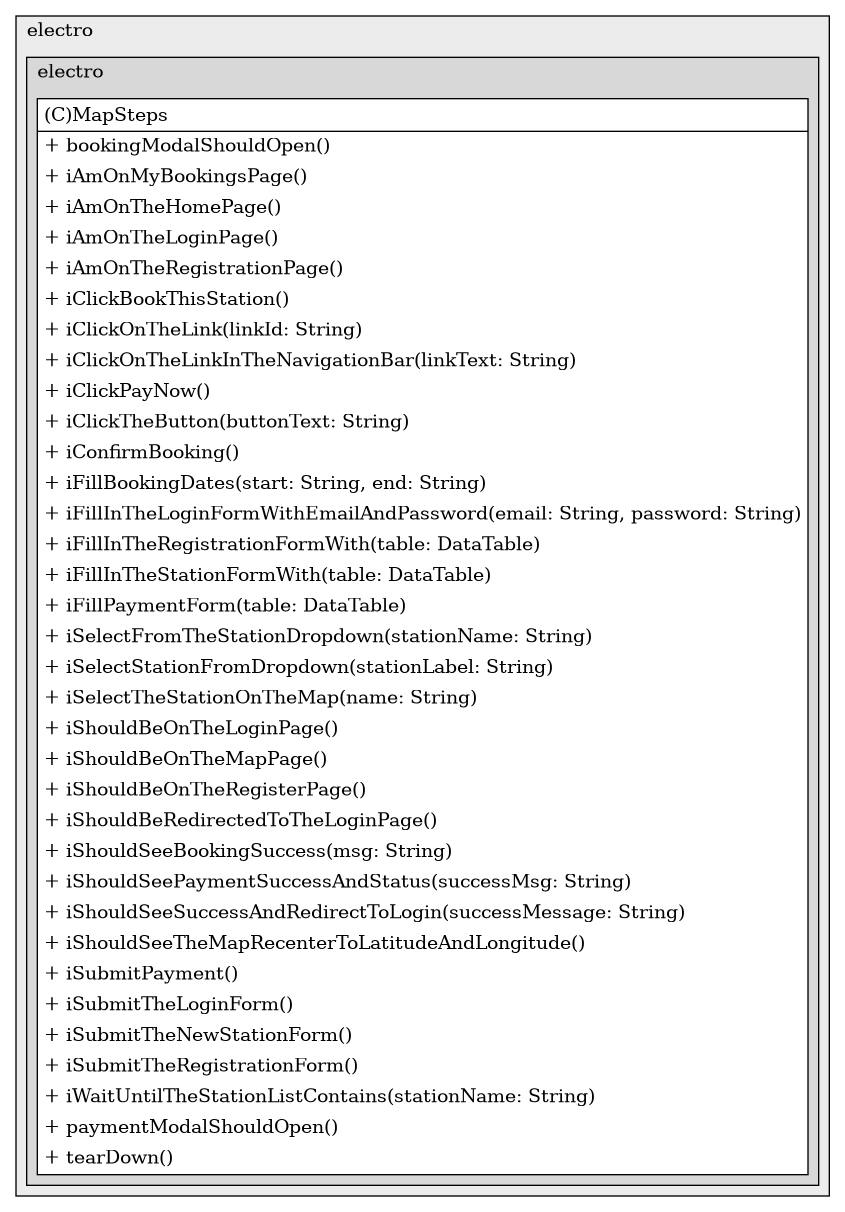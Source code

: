 @startuml

/' diagram meta data start
config=StructureConfiguration;
{
  "projectClassification": {
    "searchMode": "OpenProject", // OpenProject, AllProjects
    "includedProjects": "",
    "pathEndKeywords": "*.impl",
    "isClientPath": "",
    "isClientName": "",
    "isTestPath": "",
    "isTestName": "",
    "isMappingPath": "",
    "isMappingName": "",
    "isDataAccessPath": "",
    "isDataAccessName": "",
    "isDataStructurePath": "",
    "isDataStructureName": "",
    "isInterfaceStructuresPath": "",
    "isInterfaceStructuresName": "",
    "isEntryPointPath": "",
    "isEntryPointName": "",
    "treatFinalFieldsAsMandatory": false
  },
  "graphRestriction": {
    "classPackageExcludeFilter": "",
    "classPackageIncludeFilter": "",
    "classNameExcludeFilter": "",
    "classNameIncludeFilter": "",
    "methodNameExcludeFilter": "",
    "methodNameIncludeFilter": "",
    "removeByInheritance": "", // inheritance/annotation based filtering is done in a second step
    "removeByAnnotation": "",
    "removeByClassPackage": "", // cleanup the graph after inheritance/annotation based filtering is done
    "removeByClassName": "",
    "cutMappings": false,
    "cutEnum": true,
    "cutTests": true,
    "cutClient": true,
    "cutDataAccess": false,
    "cutInterfaceStructures": false,
    "cutDataStructures": false,
    "cutGetterAndSetter": true,
    "cutConstructors": true
  },
  "graphTraversal": {
    "forwardDepth": 3,
    "backwardDepth": 3,
    "classPackageExcludeFilter": "",
    "classPackageIncludeFilter": "",
    "classNameExcludeFilter": "",
    "classNameIncludeFilter": "",
    "methodNameExcludeFilter": "",
    "methodNameIncludeFilter": "",
    "hideMappings": false,
    "hideDataStructures": false,
    "hidePrivateMethods": true,
    "hideInterfaceCalls": true, // indirection: implementation -> interface (is hidden) -> implementation
    "onlyShowApplicationEntryPoints": false, // root node is included
    "useMethodCallsForStructureDiagram": "ForwardOnly" // ForwardOnly, BothDirections, No
  },
  "details": {
    "aggregation": "GroupByClass", // ByClass, GroupByClass, None
    "showClassGenericTypes": true,
    "showMethods": true,
    "showMethodParameterNames": true,
    "showMethodParameterTypes": true,
    "showMethodReturnType": true,
    "showPackageLevels": 2,
    "showDetailedClassStructure": true
  },
  "rootClass": "tqs.electro.electro.endToEnd.steps.MapSteps",
  "extensionCallbackMethod": "" // qualified.class.name#methodName - signature: public static String method(String)
}
diagram meta data end '/



digraph g {
    rankdir="TB"
    splines=polyline
    

'nodes 
subgraph cluster_1663120372 { 
   	label=electro
	labeljust=l
	fillcolor="#ececec"
	style=filled
   
   subgraph cluster_1579361238 { 
   	label=electro
	labeljust=l
	fillcolor="#d8d8d8"
	style=filled
   
   MapSteps1811192358[
	label=<<TABLE BORDER="1" CELLBORDER="0" CELLPADDING="4" CELLSPACING="0">
<TR><TD ALIGN="LEFT" >(C)MapSteps</TD></TR>
<HR/>
<TR><TD ALIGN="LEFT" >+ bookingModalShouldOpen()</TD></TR>
<TR><TD ALIGN="LEFT" >+ iAmOnMyBookingsPage()</TD></TR>
<TR><TD ALIGN="LEFT" >+ iAmOnTheHomePage()</TD></TR>
<TR><TD ALIGN="LEFT" >+ iAmOnTheLoginPage()</TD></TR>
<TR><TD ALIGN="LEFT" >+ iAmOnTheRegistrationPage()</TD></TR>
<TR><TD ALIGN="LEFT" >+ iClickBookThisStation()</TD></TR>
<TR><TD ALIGN="LEFT" >+ iClickOnTheLink(linkId: String)</TD></TR>
<TR><TD ALIGN="LEFT" >+ iClickOnTheLinkInTheNavigationBar(linkText: String)</TD></TR>
<TR><TD ALIGN="LEFT" >+ iClickPayNow()</TD></TR>
<TR><TD ALIGN="LEFT" >+ iClickTheButton(buttonText: String)</TD></TR>
<TR><TD ALIGN="LEFT" >+ iConfirmBooking()</TD></TR>
<TR><TD ALIGN="LEFT" >+ iFillBookingDates(start: String, end: String)</TD></TR>
<TR><TD ALIGN="LEFT" >+ iFillInTheLoginFormWithEmailAndPassword(email: String, password: String)</TD></TR>
<TR><TD ALIGN="LEFT" >+ iFillInTheRegistrationFormWith(table: DataTable)</TD></TR>
<TR><TD ALIGN="LEFT" >+ iFillInTheStationFormWith(table: DataTable)</TD></TR>
<TR><TD ALIGN="LEFT" >+ iFillPaymentForm(table: DataTable)</TD></TR>
<TR><TD ALIGN="LEFT" >+ iSelectFromTheStationDropdown(stationName: String)</TD></TR>
<TR><TD ALIGN="LEFT" >+ iSelectStationFromDropdown(stationLabel: String)</TD></TR>
<TR><TD ALIGN="LEFT" >+ iSelectTheStationOnTheMap(name: String)</TD></TR>
<TR><TD ALIGN="LEFT" >+ iShouldBeOnTheLoginPage()</TD></TR>
<TR><TD ALIGN="LEFT" >+ iShouldBeOnTheMapPage()</TD></TR>
<TR><TD ALIGN="LEFT" >+ iShouldBeOnTheRegisterPage()</TD></TR>
<TR><TD ALIGN="LEFT" >+ iShouldBeRedirectedToTheLoginPage()</TD></TR>
<TR><TD ALIGN="LEFT" >+ iShouldSeeBookingSuccess(msg: String)</TD></TR>
<TR><TD ALIGN="LEFT" >+ iShouldSeePaymentSuccessAndStatus(successMsg: String)</TD></TR>
<TR><TD ALIGN="LEFT" >+ iShouldSeeSuccessAndRedirectToLogin(successMessage: String)</TD></TR>
<TR><TD ALIGN="LEFT" >+ iShouldSeeTheMapRecenterToLatitudeAndLongitude()</TD></TR>
<TR><TD ALIGN="LEFT" >+ iSubmitPayment()</TD></TR>
<TR><TD ALIGN="LEFT" >+ iSubmitTheLoginForm()</TD></TR>
<TR><TD ALIGN="LEFT" >+ iSubmitTheNewStationForm()</TD></TR>
<TR><TD ALIGN="LEFT" >+ iSubmitTheRegistrationForm()</TD></TR>
<TR><TD ALIGN="LEFT" >+ iWaitUntilTheStationListContains(stationName: String)</TD></TR>
<TR><TD ALIGN="LEFT" >+ paymentModalShouldOpen()</TD></TR>
<TR><TD ALIGN="LEFT" >+ tearDown()</TD></TR>
</TABLE>>
	style=filled
	margin=0
	shape=plaintext
	fillcolor="#FFFFFF"
];
} 
} 

'edges    

    
}
@enduml